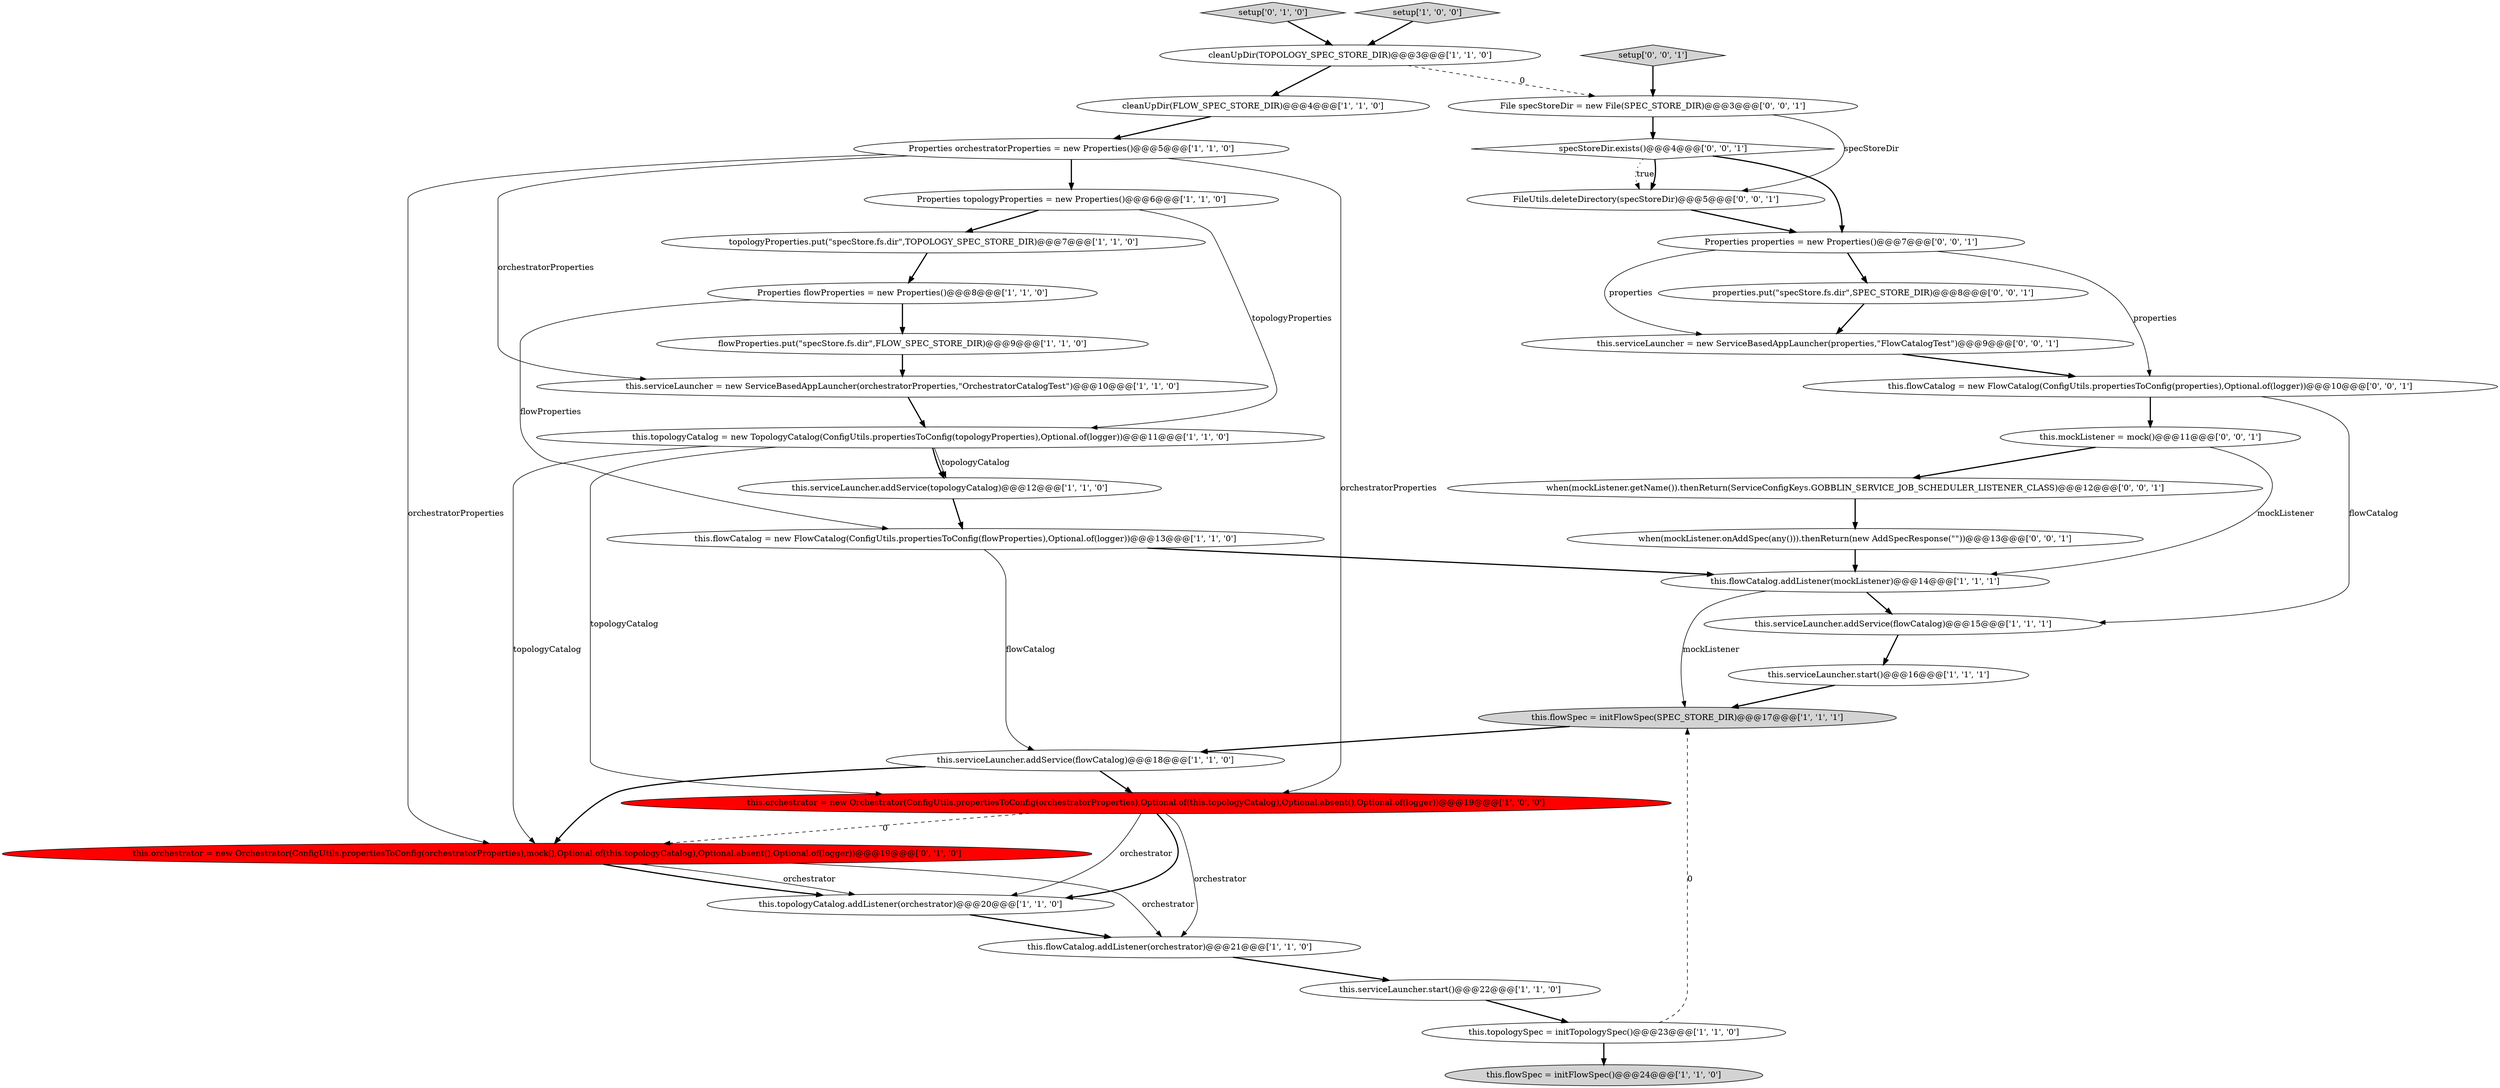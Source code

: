 digraph {
21 [style = filled, label = "this.flowCatalog = new FlowCatalog(ConfigUtils.propertiesToConfig(flowProperties),Optional.of(logger))@@@13@@@['1', '1', '0']", fillcolor = white, shape = ellipse image = "AAA0AAABBB1BBB"];
2 [style = filled, label = "Properties flowProperties = new Properties()@@@8@@@['1', '1', '0']", fillcolor = white, shape = ellipse image = "AAA0AAABBB1BBB"];
25 [style = filled, label = "specStoreDir.exists()@@@4@@@['0', '0', '1']", fillcolor = white, shape = diamond image = "AAA0AAABBB3BBB"];
12 [style = filled, label = "Properties orchestratorProperties = new Properties()@@@5@@@['1', '1', '0']", fillcolor = white, shape = ellipse image = "AAA0AAABBB1BBB"];
10 [style = filled, label = "Properties topologyProperties = new Properties()@@@6@@@['1', '1', '0']", fillcolor = white, shape = ellipse image = "AAA0AAABBB1BBB"];
17 [style = filled, label = "this.topologyCatalog = new TopologyCatalog(ConfigUtils.propertiesToConfig(topologyProperties),Optional.of(logger))@@@11@@@['1', '1', '0']", fillcolor = white, shape = ellipse image = "AAA0AAABBB1BBB"];
31 [style = filled, label = "FileUtils.deleteDirectory(specStoreDir)@@@5@@@['0', '0', '1']", fillcolor = white, shape = ellipse image = "AAA0AAABBB3BBB"];
3 [style = filled, label = "this.topologySpec = initTopologySpec()@@@23@@@['1', '1', '0']", fillcolor = white, shape = ellipse image = "AAA0AAABBB1BBB"];
11 [style = filled, label = "this.serviceLauncher.start()@@@22@@@['1', '1', '0']", fillcolor = white, shape = ellipse image = "AAA0AAABBB1BBB"];
32 [style = filled, label = "File specStoreDir = new File(SPEC_STORE_DIR)@@@3@@@['0', '0', '1']", fillcolor = white, shape = ellipse image = "AAA0AAABBB3BBB"];
23 [style = filled, label = "setup['0', '1', '0']", fillcolor = lightgray, shape = diamond image = "AAA0AAABBB2BBB"];
16 [style = filled, label = "this.flowSpec = initFlowSpec()@@@24@@@['1', '1', '0']", fillcolor = lightgray, shape = ellipse image = "AAA0AAABBB1BBB"];
1 [style = filled, label = "setup['1', '0', '0']", fillcolor = lightgray, shape = diamond image = "AAA0AAABBB1BBB"];
20 [style = filled, label = "this.flowCatalog.addListener(mockListener)@@@14@@@['1', '1', '1']", fillcolor = white, shape = ellipse image = "AAA0AAABBB1BBB"];
0 [style = filled, label = "this.serviceLauncher.addService(flowCatalog)@@@18@@@['1', '1', '0']", fillcolor = white, shape = ellipse image = "AAA0AAABBB1BBB"];
28 [style = filled, label = "setup['0', '0', '1']", fillcolor = lightgray, shape = diamond image = "AAA0AAABBB3BBB"];
29 [style = filled, label = "this.flowCatalog = new FlowCatalog(ConfigUtils.propertiesToConfig(properties),Optional.of(logger))@@@10@@@['0', '0', '1']", fillcolor = white, shape = ellipse image = "AAA0AAABBB3BBB"];
34 [style = filled, label = "properties.put(\"specStore.fs.dir\",SPEC_STORE_DIR)@@@8@@@['0', '0', '1']", fillcolor = white, shape = ellipse image = "AAA0AAABBB3BBB"];
30 [style = filled, label = "when(mockListener.onAddSpec(any())).thenReturn(new AddSpecResponse(\"\"))@@@13@@@['0', '0', '1']", fillcolor = white, shape = ellipse image = "AAA0AAABBB3BBB"];
35 [style = filled, label = "this.mockListener = mock()@@@11@@@['0', '0', '1']", fillcolor = white, shape = ellipse image = "AAA0AAABBB3BBB"];
18 [style = filled, label = "this.orchestrator = new Orchestrator(ConfigUtils.propertiesToConfig(orchestratorProperties),Optional.of(this.topologyCatalog),Optional.absent(),Optional.of(logger))@@@19@@@['1', '0', '0']", fillcolor = red, shape = ellipse image = "AAA1AAABBB1BBB"];
27 [style = filled, label = "when(mockListener.getName()).thenReturn(ServiceConfigKeys.GOBBLIN_SERVICE_JOB_SCHEDULER_LISTENER_CLASS)@@@12@@@['0', '0', '1']", fillcolor = white, shape = ellipse image = "AAA0AAABBB3BBB"];
6 [style = filled, label = "cleanUpDir(FLOW_SPEC_STORE_DIR)@@@4@@@['1', '1', '0']", fillcolor = white, shape = ellipse image = "AAA0AAABBB1BBB"];
26 [style = filled, label = "this.serviceLauncher = new ServiceBasedAppLauncher(properties,\"FlowCatalogTest\")@@@9@@@['0', '0', '1']", fillcolor = white, shape = ellipse image = "AAA0AAABBB3BBB"];
19 [style = filled, label = "this.serviceLauncher = new ServiceBasedAppLauncher(orchestratorProperties,\"OrchestratorCatalogTest\")@@@10@@@['1', '1', '0']", fillcolor = white, shape = ellipse image = "AAA0AAABBB1BBB"];
5 [style = filled, label = "this.serviceLauncher.start()@@@16@@@['1', '1', '1']", fillcolor = white, shape = ellipse image = "AAA0AAABBB1BBB"];
8 [style = filled, label = "flowProperties.put(\"specStore.fs.dir\",FLOW_SPEC_STORE_DIR)@@@9@@@['1', '1', '0']", fillcolor = white, shape = ellipse image = "AAA0AAABBB1BBB"];
24 [style = filled, label = "this.orchestrator = new Orchestrator(ConfigUtils.propertiesToConfig(orchestratorProperties),mock(),Optional.of(this.topologyCatalog),Optional.absent(),Optional.of(logger))@@@19@@@['0', '1', '0']", fillcolor = red, shape = ellipse image = "AAA1AAABBB2BBB"];
4 [style = filled, label = "cleanUpDir(TOPOLOGY_SPEC_STORE_DIR)@@@3@@@['1', '1', '0']", fillcolor = white, shape = ellipse image = "AAA0AAABBB1BBB"];
33 [style = filled, label = "Properties properties = new Properties()@@@7@@@['0', '0', '1']", fillcolor = white, shape = ellipse image = "AAA0AAABBB3BBB"];
14 [style = filled, label = "this.topologyCatalog.addListener(orchestrator)@@@20@@@['1', '1', '0']", fillcolor = white, shape = ellipse image = "AAA0AAABBB1BBB"];
7 [style = filled, label = "topologyProperties.put(\"specStore.fs.dir\",TOPOLOGY_SPEC_STORE_DIR)@@@7@@@['1', '1', '0']", fillcolor = white, shape = ellipse image = "AAA0AAABBB1BBB"];
15 [style = filled, label = "this.flowCatalog.addListener(orchestrator)@@@21@@@['1', '1', '0']", fillcolor = white, shape = ellipse image = "AAA0AAABBB1BBB"];
13 [style = filled, label = "this.serviceLauncher.addService(topologyCatalog)@@@12@@@['1', '1', '0']", fillcolor = white, shape = ellipse image = "AAA0AAABBB1BBB"];
9 [style = filled, label = "this.flowSpec = initFlowSpec(SPEC_STORE_DIR)@@@17@@@['1', '1', '1']", fillcolor = lightgray, shape = ellipse image = "AAA0AAABBB1BBB"];
22 [style = filled, label = "this.serviceLauncher.addService(flowCatalog)@@@15@@@['1', '1', '1']", fillcolor = white, shape = ellipse image = "AAA0AAABBB1BBB"];
20->9 [style = solid, label="mockListener"];
1->4 [style = bold, label=""];
35->27 [style = bold, label=""];
29->22 [style = solid, label="flowCatalog"];
9->0 [style = bold, label=""];
5->9 [style = bold, label=""];
25->33 [style = bold, label=""];
4->6 [style = bold, label=""];
30->20 [style = bold, label=""];
8->19 [style = bold, label=""];
25->31 [style = dotted, label="true"];
26->29 [style = bold, label=""];
27->30 [style = bold, label=""];
23->4 [style = bold, label=""];
17->18 [style = solid, label="topologyCatalog"];
21->0 [style = solid, label="flowCatalog"];
19->17 [style = bold, label=""];
18->14 [style = solid, label="orchestrator"];
24->14 [style = solid, label="orchestrator"];
3->16 [style = bold, label=""];
33->26 [style = solid, label="properties"];
33->29 [style = solid, label="properties"];
10->7 [style = bold, label=""];
22->5 [style = bold, label=""];
2->21 [style = solid, label="flowProperties"];
10->17 [style = solid, label="topologyProperties"];
20->22 [style = bold, label=""];
24->14 [style = bold, label=""];
25->31 [style = bold, label=""];
28->32 [style = bold, label=""];
4->32 [style = dashed, label="0"];
17->13 [style = solid, label="topologyCatalog"];
12->10 [style = bold, label=""];
21->20 [style = bold, label=""];
15->11 [style = bold, label=""];
34->26 [style = bold, label=""];
11->3 [style = bold, label=""];
3->9 [style = dashed, label="0"];
7->2 [style = bold, label=""];
31->33 [style = bold, label=""];
0->24 [style = bold, label=""];
24->15 [style = solid, label="orchestrator"];
32->25 [style = bold, label=""];
12->24 [style = solid, label="orchestratorProperties"];
0->18 [style = bold, label=""];
14->15 [style = bold, label=""];
17->13 [style = bold, label=""];
17->24 [style = solid, label="topologyCatalog"];
29->35 [style = bold, label=""];
32->31 [style = solid, label="specStoreDir"];
18->15 [style = solid, label="orchestrator"];
13->21 [style = bold, label=""];
33->34 [style = bold, label=""];
12->18 [style = solid, label="orchestratorProperties"];
18->14 [style = bold, label=""];
35->20 [style = solid, label="mockListener"];
2->8 [style = bold, label=""];
18->24 [style = dashed, label="0"];
12->19 [style = solid, label="orchestratorProperties"];
6->12 [style = bold, label=""];
}
